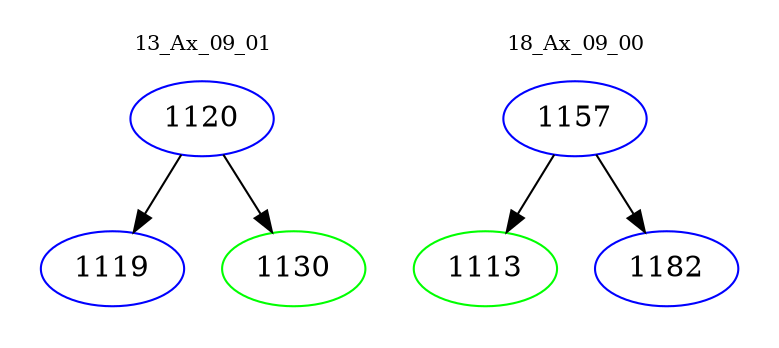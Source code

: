 digraph{
subgraph cluster_0 {
color = white
label = "13_Ax_09_01";
fontsize=10;
T0_1120 [label="1120", color="blue"]
T0_1120 -> T0_1119 [color="black"]
T0_1119 [label="1119", color="blue"]
T0_1120 -> T0_1130 [color="black"]
T0_1130 [label="1130", color="green"]
}
subgraph cluster_1 {
color = white
label = "18_Ax_09_00";
fontsize=10;
T1_1157 [label="1157", color="blue"]
T1_1157 -> T1_1113 [color="black"]
T1_1113 [label="1113", color="green"]
T1_1157 -> T1_1182 [color="black"]
T1_1182 [label="1182", color="blue"]
}
}
